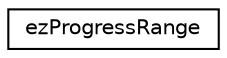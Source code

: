 digraph "Graphical Class Hierarchy"
{
 // LATEX_PDF_SIZE
  edge [fontname="Helvetica",fontsize="10",labelfontname="Helvetica",labelfontsize="10"];
  node [fontname="Helvetica",fontsize="10",shape=record];
  rankdir="LR";
  Node0 [label="ezProgressRange",height=0.2,width=0.4,color="black", fillcolor="white", style="filled",URL="$de/d9b/classez_progress_range.htm",tooltip="ezProgressRange is the preferred method to inform the system of progress."];
}
